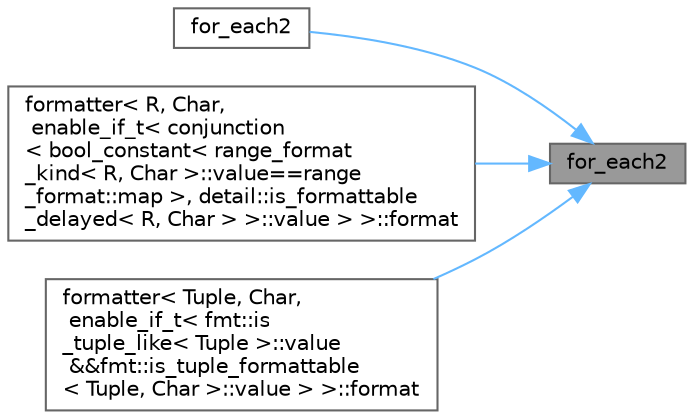 digraph "for_each2"
{
 // LATEX_PDF_SIZE
  bgcolor="transparent";
  edge [fontname=Helvetica,fontsize=10,labelfontname=Helvetica,labelfontsize=10];
  node [fontname=Helvetica,fontsize=10,shape=box,height=0.2,width=0.4];
  rankdir="RL";
  Node1 [id="Node000001",label="for_each2",height=0.2,width=0.4,color="gray40", fillcolor="grey60", style="filled", fontcolor="black",tooltip=" "];
  Node1 -> Node2 [id="edge1_Node000001_Node000002",dir="back",color="steelblue1",style="solid",tooltip=" "];
  Node2 [id="Node000002",label="for_each2",height=0.2,width=0.4,color="grey40", fillcolor="white", style="filled",URL="$namespacedetail.html#ad91f8b6f1818786ac069451c8deaf6e2",tooltip=" "];
  Node1 -> Node3 [id="edge2_Node000001_Node000003",dir="back",color="steelblue1",style="solid",tooltip=" "];
  Node3 [id="Node000003",label="formatter\< R, Char,\l enable_if_t\< conjunction\l\< bool_constant\< range_format\l_kind\< R, Char \>::value==range\l_format::map \>, detail::is_formattable\l_delayed\< R, Char \> \>::value \> \>::format",height=0.2,width=0.4,color="grey40", fillcolor="white", style="filled",URL="$structformatter_3_01_r_00_01_char_00_01enable__if__t_3_01conjunction_3_01bool__constant_3_01rang682dfa2fd4997d6674e20e6d81a60e99.html#a81ac6098102ec316574a1a9f94bf0211",tooltip=" "];
  Node1 -> Node4 [id="edge3_Node000001_Node000004",dir="back",color="steelblue1",style="solid",tooltip=" "];
  Node4 [id="Node000004",label="formatter\< Tuple, Char,\l enable_if_t\< fmt::is\l_tuple_like\< Tuple \>::value\l &&fmt::is_tuple_formattable\l\< Tuple, Char \>::value \> \>::format",height=0.2,width=0.4,color="grey40", fillcolor="white", style="filled",URL="$structformatter_3_01_tuple_00_01_char_00_01enable__if__t_3_01fmt_1_1is__tuple__like_3_01_tuple_0858257f959bf6fea2bf2f677029fa45e.html#aaed9a154dbcbbe9aceb075aad7bb2f9d",tooltip=" "];
}
